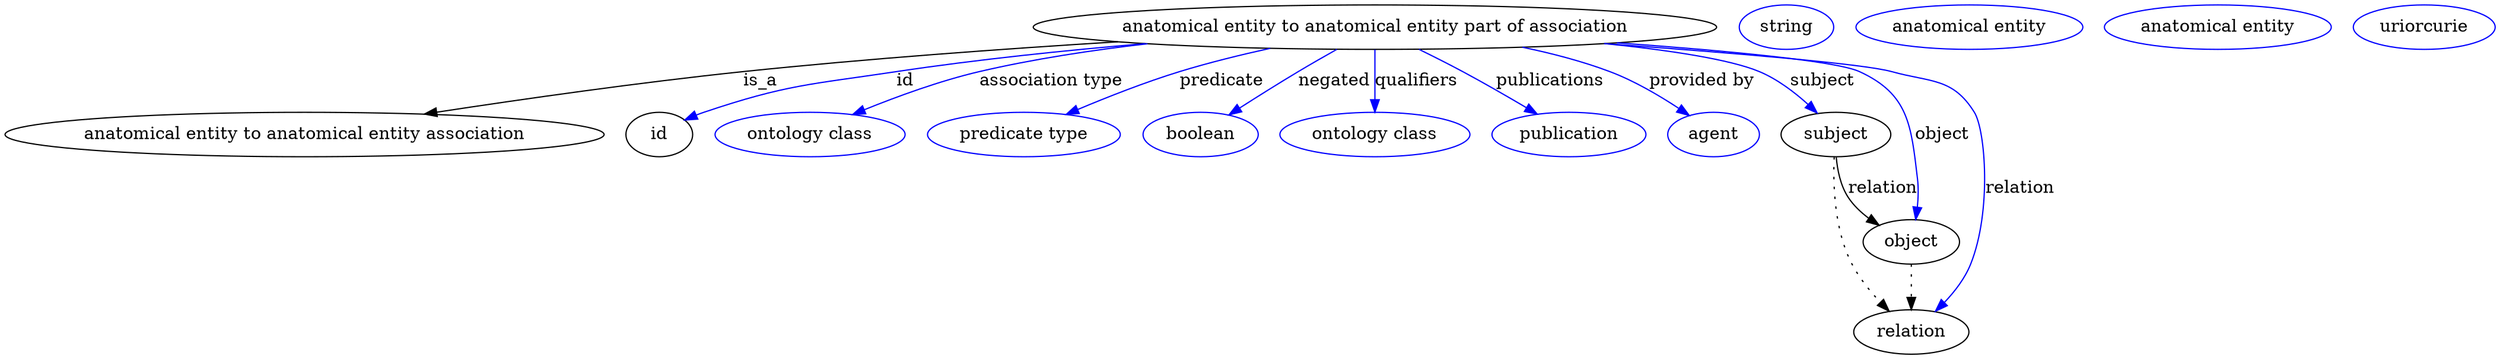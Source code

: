 digraph {
	graph [bb="0,0,1626,283"];
	node [label="\N"];
	"anatomical entity to anatomical entity part of association"	 [height=0.5,
		label="anatomical entity to anatomical entity part of association",
		pos="900.53,265",
		width=5.9036];
	"anatomical entity to anatomical entity association"	 [height=0.5,
		pos="186.53,178",
		width=5.1815];
	"anatomical entity to anatomical entity part of association" -> "anatomical entity to anatomical entity association"	 [label=is_a,
		lp="499.53,221.5",
		pos="e,270.88,194.11 735.32,253.61 659.91,247.62 569.55,239.36 488.53,229 418.73,220.07 340.39,206.74 280.99,195.95"];
	id	 [height=0.5,
		pos="418.53,178",
		width=0.75];
	"anatomical entity to anatomical entity part of association" -> id	 [color=blue,
		label=id,
		lp="601.03,221.5",
		pos="e,439.49,189.51 758.45,251.58 706.95,245.84 648.44,238.28 595.53,229 532.14,217.88 515.06,217.87 454.53,196 452.66,195.32 450.76,\
194.57 448.86,193.78",
		style=solid];
	"association type"	 [color=blue,
		height=0.5,
		label="ontology class",
		pos="525.53,178",
		width=1.7151];
	"anatomical entity to anatomical entity part of association" -> "association type"	 [color=blue,
		label="association type",
		lp="697.53,221.5",
		pos="e,557.96,193.38 765.09,251.09 728.52,245.75 689.22,238.57 653.53,229 623.96,221.07 591.95,208.32 567.35,197.55",
		style=solid];
	predicate	 [color=blue,
		height=0.5,
		label="predicate type",
		pos="665.53,178",
		width=1.679];
	"anatomical entity to anatomical entity part of association" -> predicate	 [color=blue,
		label=predicate,
		lp="805.53,221.5",
		pos="e,697.31,193.39 837.76,247.79 819.17,242.26 798.89,235.79 780.53,229 755.55,219.76 728.28,207.75 706.56,197.7",
		style=solid];
	negated	 [color=blue,
		height=0.5,
		label=boolean,
		pos="782.53,178",
		width=1.0652];
	"anatomical entity to anatomical entity part of association" -> negated	 [color=blue,
		label=negated,
		lp="871.03,221.5",
		pos="e,803.4,193.39 876.08,246.97 857.3,233.12 831.3,213.96 811.48,199.34",
		style=solid];
	qualifiers	 [color=blue,
		height=0.5,
		label="ontology class",
		pos="900.53,178",
		width=1.7151];
	"anatomical entity to anatomical entity part of association" -> qualifiers	 [color=blue,
		label=qualifiers,
		lp="926.53,221.5",
		pos="e,900.53,196 900.53,246.97 900.53,235.19 900.53,219.56 900.53,206.16",
		style=solid];
	publications	 [color=blue,
		height=0.5,
		label=publication,
		pos="1030.5,178",
		width=1.3902];
	"anatomical entity to anatomical entity part of association" -> publications	 [color=blue,
		label=publications,
		lp="1011,221.5",
		pos="e,1007.7,194.04 928.85,247.05 937.75,241.34 947.59,234.96 956.53,229 970.7,219.57 986.24,208.91 999.4,199.79",
		style=solid];
	"provided by"	 [color=blue,
		height=0.5,
		label=agent,
		pos="1128.5,178",
		width=0.83048];
	"anatomical entity to anatomical entity part of association" -> "provided by"	 [color=blue,
		label="provided by",
		lp="1109.5,221.5",
		pos="e,1110.1,192.24 988.95,248.53 1009,243.43 1029.8,236.99 1048.5,229 1067.4,220.95 1086.9,208.66 1101.8,198.16",
		style=solid];
	subject	 [height=0.5,
		pos="1212.5,178",
		width=0.99297];
	"anatomical entity to anatomical entity part of association" -> subject	 [color=blue,
		label=subject,
		lp="1192,221.5",
		pos="e,1196.4,194.31 1036.9,251.15 1082,245.25 1126,237.71 1146.5,229 1162,222.42 1177,211.31 1188.8,201.14",
		style=solid];
	object	 [height=0.5,
		pos="1269.5,91",
		width=0.9027];
	"anatomical entity to anatomical entity part of association" -> object	 [color=blue,
		label=object,
		lp="1286.5,178",
		pos="e,1271.1,109 1047.1,251.89 1121.4,244.59 1199.3,235.66 1215.5,229 1237.5,219.98 1244.7,215.98 1257.5,196 1270.9,175.22 1267.6,166.51 \
1270.5,142 1271.4,134.59 1271.6,126.53 1271.5,119.05",
		style=solid];
	relation	 [height=0.5,
		pos="1269.5,18",
		width=1.0471];
	"anatomical entity to anatomical entity part of association" -> relation	 [color=blue,
		label=relation,
		lp="1348.5,134.5",
		pos="e,1286.4,34.648 1048.3,252.05 1132.3,244.23 1224.4,234.71 1243.5,229 1274.2,219.84 1290.4,223.04 1307.5,196 1336.8,149.8 1327.8,\
124.9 1310.5,73 1306.9,61.922 1300,51.266 1292.9,42.331",
		style=solid];
	association_id	 [color=blue,
		height=0.5,
		label=string,
		pos="1161.5,265",
		width=0.84854];
	subject -> object	 [label=relation,
		lp="1249.5,134.5",
		pos="e,1249,105.27 1215.7,159.97 1218.1,149.7 1222.1,136.95 1228.5,127 1232.1,121.58 1236.6,116.49 1241.4,111.95"];
	subject -> relation	 [pos="e,1254.1,34.585 1212.4,159.72 1212.9,138.09 1215.8,101.44 1228.5,73 1233.4,62.18 1240.6,51.46 1247.7,42.397",
		style=dotted];
	"anatomical entity to anatomical entity part of association_subject"	 [color=blue,
		height=0.5,
		label="anatomical entity",
		pos="1282.5,265",
		width=2.004];
	object -> relation	 [pos="e,1269.5,36.09 1269.5,72.955 1269.5,64.883 1269.5,55.176 1269.5,46.182",
		style=dotted];
	"anatomical entity to anatomical entity part of association_object"	 [color=blue,
		height=0.5,
		label="anatomical entity",
		pos="1444.5,265",
		width=2.004];
	"anatomical entity to anatomical entity part of association_relation"	 [color=blue,
		height=0.5,
		label=uriorcurie,
		pos="1580.5,265",
		width=1.2638];
}
